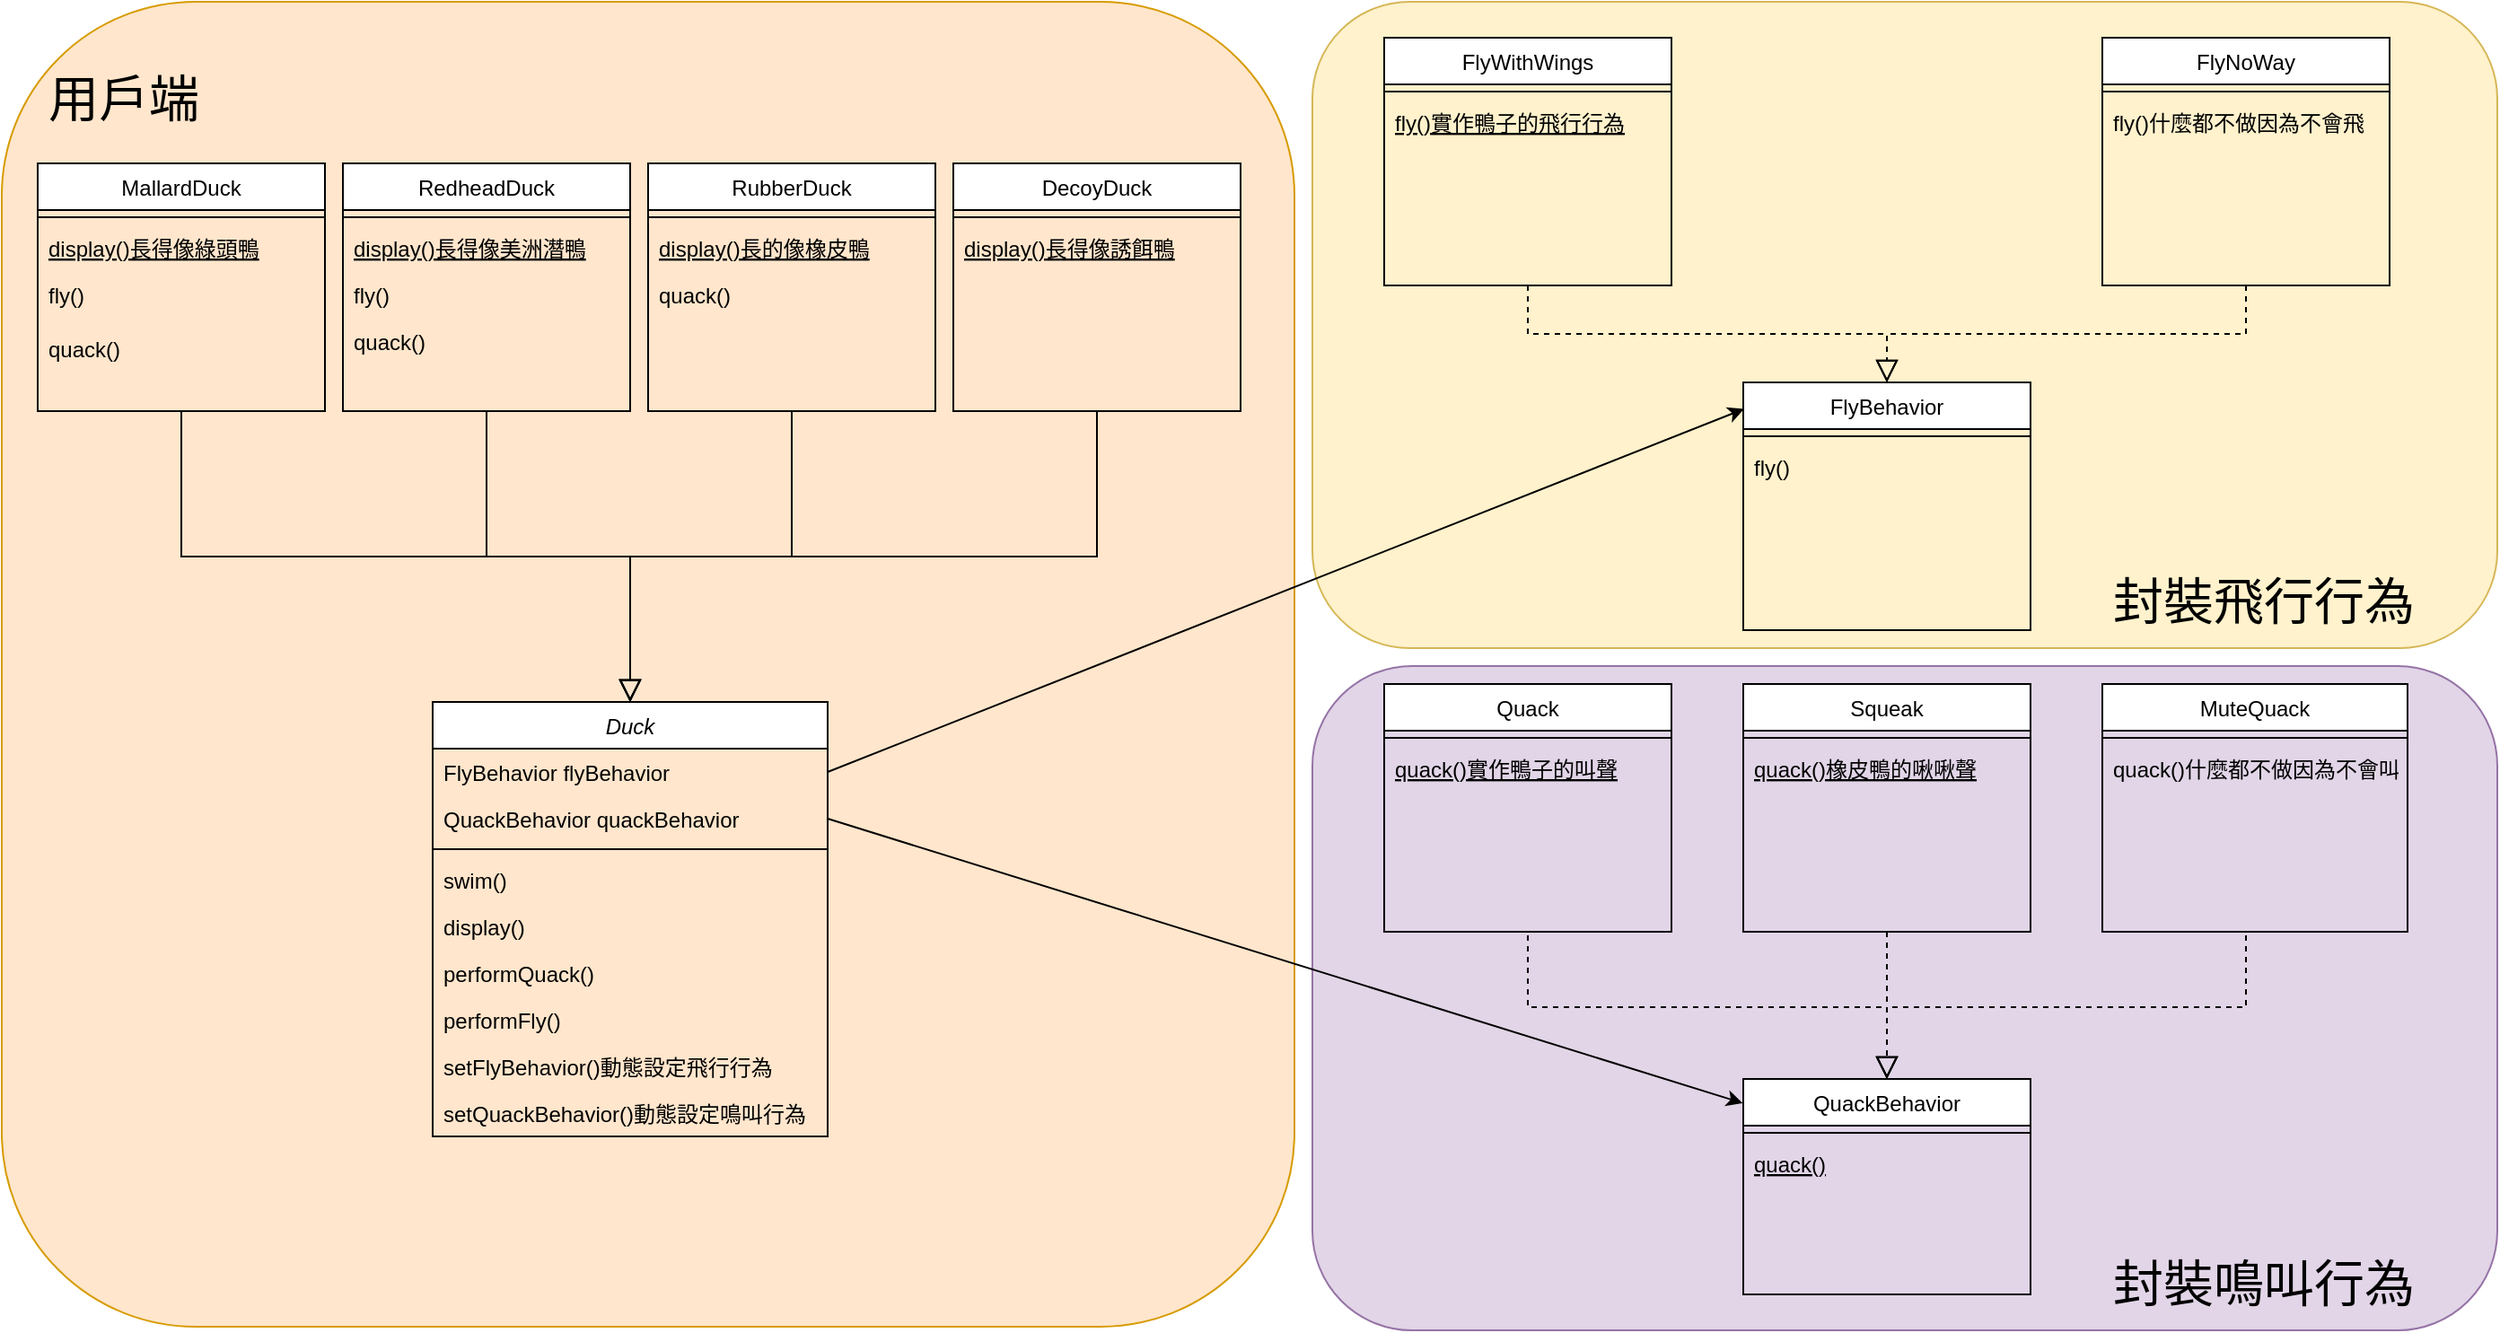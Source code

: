 <mxfile version="23.1.6" type="device">
  <diagram id="C5RBs43oDa-KdzZeNtuy" name="Page-1">
    <mxGraphModel dx="1803" dy="955" grid="1" gridSize="10" guides="1" tooltips="1" connect="1" arrows="1" fold="1" page="1" pageScale="1" pageWidth="1600" pageHeight="900" math="0" shadow="0">
      <root>
        <mxCell id="WIyWlLk6GJQsqaUBKTNV-0" />
        <mxCell id="WIyWlLk6GJQsqaUBKTNV-1" parent="WIyWlLk6GJQsqaUBKTNV-0" />
        <mxCell id="3qKcGCwRZWKLcZivjiLH-78" value="" style="rounded=1;whiteSpace=wrap;html=1;fillColor=#e1d5e7;strokeColor=#9673a6;" vertex="1" parent="WIyWlLk6GJQsqaUBKTNV-1">
          <mxGeometry x="740" y="470" width="660" height="370" as="geometry" />
        </mxCell>
        <mxCell id="3qKcGCwRZWKLcZivjiLH-77" value="" style="rounded=1;whiteSpace=wrap;html=1;fillColor=#fff2cc;strokeColor=#d6b656;" vertex="1" parent="WIyWlLk6GJQsqaUBKTNV-1">
          <mxGeometry x="740" y="100" width="660" height="360" as="geometry" />
        </mxCell>
        <mxCell id="3qKcGCwRZWKLcZivjiLH-76" value="" style="rounded=1;whiteSpace=wrap;html=1;fillColor=#ffe6cc;strokeColor=#d79b00;" vertex="1" parent="WIyWlLk6GJQsqaUBKTNV-1">
          <mxGeometry x="10" y="100" width="720" height="738" as="geometry" />
        </mxCell>
        <mxCell id="zkfFHV4jXpPFQw0GAbJ--0" value="Duck" style="swimlane;fontStyle=2;align=center;verticalAlign=top;childLayout=stackLayout;horizontal=1;startSize=26;horizontalStack=0;resizeParent=1;resizeLast=0;collapsible=1;marginBottom=0;rounded=0;shadow=0;strokeWidth=1;labelBackgroundColor=none;" parent="WIyWlLk6GJQsqaUBKTNV-1" vertex="1">
          <mxGeometry x="250" y="490" width="220" height="242" as="geometry">
            <mxRectangle x="230" y="140" width="160" height="26" as="alternateBounds" />
          </mxGeometry>
        </mxCell>
        <mxCell id="zkfFHV4jXpPFQw0GAbJ--2" value="FlyBehavior flyBehavior" style="text;align=left;verticalAlign=top;spacingLeft=4;spacingRight=4;overflow=hidden;rotatable=0;points=[[0,0.5],[1,0.5]];portConstraint=eastwest;rounded=0;shadow=0;html=0;labelBackgroundColor=none;" parent="zkfFHV4jXpPFQw0GAbJ--0" vertex="1">
          <mxGeometry y="26" width="220" height="26" as="geometry" />
        </mxCell>
        <mxCell id="zkfFHV4jXpPFQw0GAbJ--3" value="QuackBehavior quackBehavior" style="text;align=left;verticalAlign=top;spacingLeft=4;spacingRight=4;overflow=hidden;rotatable=0;points=[[0,0.5],[1,0.5]];portConstraint=eastwest;rounded=0;shadow=0;html=0;labelBackgroundColor=none;" parent="zkfFHV4jXpPFQw0GAbJ--0" vertex="1">
          <mxGeometry y="52" width="220" height="26" as="geometry" />
        </mxCell>
        <mxCell id="zkfFHV4jXpPFQw0GAbJ--4" value="" style="line;html=1;strokeWidth=1;align=left;verticalAlign=middle;spacingTop=-1;spacingLeft=3;spacingRight=3;rotatable=0;labelPosition=right;points=[];portConstraint=eastwest;labelBackgroundColor=none;" parent="zkfFHV4jXpPFQw0GAbJ--0" vertex="1">
          <mxGeometry y="78" width="220" height="8" as="geometry" />
        </mxCell>
        <mxCell id="zkfFHV4jXpPFQw0GAbJ--5" value="swim()" style="text;align=left;verticalAlign=top;spacingLeft=4;spacingRight=4;overflow=hidden;rotatable=0;points=[[0,0.5],[1,0.5]];portConstraint=eastwest;labelBackgroundColor=none;" parent="zkfFHV4jXpPFQw0GAbJ--0" vertex="1">
          <mxGeometry y="86" width="220" height="26" as="geometry" />
        </mxCell>
        <mxCell id="3qKcGCwRZWKLcZivjiLH-82" value="display()" style="text;align=left;verticalAlign=top;spacingLeft=4;spacingRight=4;overflow=hidden;rotatable=0;points=[[0,0.5],[1,0.5]];portConstraint=eastwest;labelBackgroundColor=none;" vertex="1" parent="zkfFHV4jXpPFQw0GAbJ--0">
          <mxGeometry y="112" width="220" height="26" as="geometry" />
        </mxCell>
        <mxCell id="3qKcGCwRZWKLcZivjiLH-83" value="performQuack()" style="text;align=left;verticalAlign=top;spacingLeft=4;spacingRight=4;overflow=hidden;rotatable=0;points=[[0,0.5],[1,0.5]];portConstraint=eastwest;labelBackgroundColor=none;" vertex="1" parent="zkfFHV4jXpPFQw0GAbJ--0">
          <mxGeometry y="138" width="220" height="26" as="geometry" />
        </mxCell>
        <mxCell id="3qKcGCwRZWKLcZivjiLH-81" value="performFly()" style="text;align=left;verticalAlign=top;spacingLeft=4;spacingRight=4;overflow=hidden;rotatable=0;points=[[0,0.5],[1,0.5]];portConstraint=eastwest;labelBackgroundColor=none;" vertex="1" parent="zkfFHV4jXpPFQw0GAbJ--0">
          <mxGeometry y="164" width="220" height="26" as="geometry" />
        </mxCell>
        <mxCell id="3qKcGCwRZWKLcZivjiLH-84" value="setFlyBehavior()動態設定飛行行為" style="text;align=left;verticalAlign=top;spacingLeft=4;spacingRight=4;overflow=hidden;rotatable=0;points=[[0,0.5],[1,0.5]];portConstraint=eastwest;labelBackgroundColor=none;" vertex="1" parent="zkfFHV4jXpPFQw0GAbJ--0">
          <mxGeometry y="190" width="220" height="26" as="geometry" />
        </mxCell>
        <mxCell id="3qKcGCwRZWKLcZivjiLH-80" value="setQuackBehavior()動態設定鳴叫行為" style="text;align=left;verticalAlign=top;spacingLeft=4;spacingRight=4;overflow=hidden;rotatable=0;points=[[0,0.5],[1,0.5]];portConstraint=eastwest;labelBackgroundColor=none;" vertex="1" parent="zkfFHV4jXpPFQw0GAbJ--0">
          <mxGeometry y="216" width="220" height="26" as="geometry" />
        </mxCell>
        <mxCell id="zkfFHV4jXpPFQw0GAbJ--6" value="MallardDuck" style="swimlane;fontStyle=0;align=center;verticalAlign=top;childLayout=stackLayout;horizontal=1;startSize=26;horizontalStack=0;resizeParent=1;resizeLast=0;collapsible=1;marginBottom=0;rounded=0;shadow=0;strokeWidth=1;labelBackgroundColor=none;" parent="WIyWlLk6GJQsqaUBKTNV-1" vertex="1">
          <mxGeometry x="30" y="190" width="160" height="138" as="geometry">
            <mxRectangle x="130" y="380" width="160" height="26" as="alternateBounds" />
          </mxGeometry>
        </mxCell>
        <mxCell id="zkfFHV4jXpPFQw0GAbJ--9" value="" style="line;html=1;strokeWidth=1;align=left;verticalAlign=middle;spacingTop=-1;spacingLeft=3;spacingRight=3;rotatable=0;labelPosition=right;points=[];portConstraint=eastwest;labelBackgroundColor=none;" parent="zkfFHV4jXpPFQw0GAbJ--6" vertex="1">
          <mxGeometry y="26" width="160" height="8" as="geometry" />
        </mxCell>
        <mxCell id="zkfFHV4jXpPFQw0GAbJ--10" value="display()長得像綠頭鴨" style="text;align=left;verticalAlign=top;spacingLeft=4;spacingRight=4;overflow=hidden;rotatable=0;points=[[0,0.5],[1,0.5]];portConstraint=eastwest;fontStyle=4;labelBackgroundColor=none;" parent="zkfFHV4jXpPFQw0GAbJ--6" vertex="1">
          <mxGeometry y="34" width="160" height="26" as="geometry" />
        </mxCell>
        <mxCell id="zkfFHV4jXpPFQw0GAbJ--11" value="fly()" style="text;align=left;verticalAlign=top;spacingLeft=4;spacingRight=4;overflow=hidden;rotatable=0;points=[[0,0.5],[1,0.5]];portConstraint=eastwest;labelBackgroundColor=none;" parent="zkfFHV4jXpPFQw0GAbJ--6" vertex="1">
          <mxGeometry y="60" width="160" height="30" as="geometry" />
        </mxCell>
        <mxCell id="3qKcGCwRZWKLcZivjiLH-85" value="quack()" style="text;align=left;verticalAlign=top;spacingLeft=4;spacingRight=4;overflow=hidden;rotatable=0;points=[[0,0.5],[1,0.5]];portConstraint=eastwest;labelBackgroundColor=none;" vertex="1" parent="zkfFHV4jXpPFQw0GAbJ--6">
          <mxGeometry y="90" width="160" height="30" as="geometry" />
        </mxCell>
        <mxCell id="zkfFHV4jXpPFQw0GAbJ--12" value="" style="endArrow=block;endSize=10;endFill=0;shadow=0;strokeWidth=1;rounded=0;edgeStyle=elbowEdgeStyle;elbow=vertical;labelBackgroundColor=none;fontColor=default;" parent="WIyWlLk6GJQsqaUBKTNV-1" source="zkfFHV4jXpPFQw0GAbJ--6" edge="1">
          <mxGeometry width="160" relative="1" as="geometry">
            <mxPoint x="200" y="203" as="sourcePoint" />
            <mxPoint x="360" y="490" as="targetPoint" />
          </mxGeometry>
        </mxCell>
        <mxCell id="3qKcGCwRZWKLcZivjiLH-1" value="RedheadDuck" style="swimlane;fontStyle=0;align=center;verticalAlign=top;childLayout=stackLayout;horizontal=1;startSize=26;horizontalStack=0;resizeParent=1;resizeLast=0;collapsible=1;marginBottom=0;rounded=0;shadow=0;strokeWidth=1;labelBackgroundColor=none;" vertex="1" parent="WIyWlLk6GJQsqaUBKTNV-1">
          <mxGeometry x="200" y="190" width="160" height="138" as="geometry">
            <mxRectangle x="130" y="380" width="160" height="26" as="alternateBounds" />
          </mxGeometry>
        </mxCell>
        <mxCell id="3qKcGCwRZWKLcZivjiLH-4" value="" style="line;html=1;strokeWidth=1;align=left;verticalAlign=middle;spacingTop=-1;spacingLeft=3;spacingRight=3;rotatable=0;labelPosition=right;points=[];portConstraint=eastwest;labelBackgroundColor=none;" vertex="1" parent="3qKcGCwRZWKLcZivjiLH-1">
          <mxGeometry y="26" width="160" height="8" as="geometry" />
        </mxCell>
        <mxCell id="3qKcGCwRZWKLcZivjiLH-5" value="display()長得像美洲潛鴨" style="text;align=left;verticalAlign=top;spacingLeft=4;spacingRight=4;overflow=hidden;rotatable=0;points=[[0,0.5],[1,0.5]];portConstraint=eastwest;fontStyle=4;labelBackgroundColor=none;" vertex="1" parent="3qKcGCwRZWKLcZivjiLH-1">
          <mxGeometry y="34" width="160" height="26" as="geometry" />
        </mxCell>
        <mxCell id="3qKcGCwRZWKLcZivjiLH-6" value="fly()" style="text;align=left;verticalAlign=top;spacingLeft=4;spacingRight=4;overflow=hidden;rotatable=0;points=[[0,0.5],[1,0.5]];portConstraint=eastwest;labelBackgroundColor=none;" vertex="1" parent="3qKcGCwRZWKLcZivjiLH-1">
          <mxGeometry y="60" width="160" height="26" as="geometry" />
        </mxCell>
        <mxCell id="3qKcGCwRZWKLcZivjiLH-86" value="quack()" style="text;align=left;verticalAlign=top;spacingLeft=4;spacingRight=4;overflow=hidden;rotatable=0;points=[[0,0.5],[1,0.5]];portConstraint=eastwest;labelBackgroundColor=none;" vertex="1" parent="3qKcGCwRZWKLcZivjiLH-1">
          <mxGeometry y="86" width="160" height="26" as="geometry" />
        </mxCell>
        <mxCell id="3qKcGCwRZWKLcZivjiLH-7" value="RubberDuck" style="swimlane;fontStyle=0;align=center;verticalAlign=top;childLayout=stackLayout;horizontal=1;startSize=26;horizontalStack=0;resizeParent=1;resizeLast=0;collapsible=1;marginBottom=0;rounded=0;shadow=0;strokeWidth=1;labelBackgroundColor=none;" vertex="1" parent="WIyWlLk6GJQsqaUBKTNV-1">
          <mxGeometry x="370" y="190" width="160" height="138" as="geometry">
            <mxRectangle x="130" y="380" width="160" height="26" as="alternateBounds" />
          </mxGeometry>
        </mxCell>
        <mxCell id="3qKcGCwRZWKLcZivjiLH-10" value="" style="line;html=1;strokeWidth=1;align=left;verticalAlign=middle;spacingTop=-1;spacingLeft=3;spacingRight=3;rotatable=0;labelPosition=right;points=[];portConstraint=eastwest;labelBackgroundColor=none;" vertex="1" parent="3qKcGCwRZWKLcZivjiLH-7">
          <mxGeometry y="26" width="160" height="8" as="geometry" />
        </mxCell>
        <mxCell id="3qKcGCwRZWKLcZivjiLH-11" value="display()長的像橡皮鴨" style="text;align=left;verticalAlign=top;spacingLeft=4;spacingRight=4;overflow=hidden;rotatable=0;points=[[0,0.5],[1,0.5]];portConstraint=eastwest;fontStyle=4;labelBackgroundColor=none;" vertex="1" parent="3qKcGCwRZWKLcZivjiLH-7">
          <mxGeometry y="34" width="160" height="26" as="geometry" />
        </mxCell>
        <mxCell id="3qKcGCwRZWKLcZivjiLH-12" value="quack()" style="text;align=left;verticalAlign=top;spacingLeft=4;spacingRight=4;overflow=hidden;rotatable=0;points=[[0,0.5],[1,0.5]];portConstraint=eastwest;labelBackgroundColor=none;" vertex="1" parent="3qKcGCwRZWKLcZivjiLH-7">
          <mxGeometry y="60" width="160" height="26" as="geometry" />
        </mxCell>
        <mxCell id="3qKcGCwRZWKLcZivjiLH-13" value="DecoyDuck" style="swimlane;fontStyle=0;align=center;verticalAlign=top;childLayout=stackLayout;horizontal=1;startSize=26;horizontalStack=0;resizeParent=1;resizeLast=0;collapsible=1;marginBottom=0;rounded=0;shadow=0;strokeWidth=1;labelBackgroundColor=none;" vertex="1" parent="WIyWlLk6GJQsqaUBKTNV-1">
          <mxGeometry x="540" y="190" width="160" height="138" as="geometry">
            <mxRectangle x="130" y="380" width="160" height="26" as="alternateBounds" />
          </mxGeometry>
        </mxCell>
        <mxCell id="3qKcGCwRZWKLcZivjiLH-16" value="" style="line;html=1;strokeWidth=1;align=left;verticalAlign=middle;spacingTop=-1;spacingLeft=3;spacingRight=3;rotatable=0;labelPosition=right;points=[];portConstraint=eastwest;labelBackgroundColor=none;" vertex="1" parent="3qKcGCwRZWKLcZivjiLH-13">
          <mxGeometry y="26" width="160" height="8" as="geometry" />
        </mxCell>
        <mxCell id="3qKcGCwRZWKLcZivjiLH-17" value="display()長得像誘餌鴨" style="text;align=left;verticalAlign=top;spacingLeft=4;spacingRight=4;overflow=hidden;rotatable=0;points=[[0,0.5],[1,0.5]];portConstraint=eastwest;fontStyle=4;labelBackgroundColor=none;" vertex="1" parent="3qKcGCwRZWKLcZivjiLH-13">
          <mxGeometry y="34" width="160" height="26" as="geometry" />
        </mxCell>
        <mxCell id="3qKcGCwRZWKLcZivjiLH-19" value="Squeak" style="swimlane;fontStyle=0;align=center;verticalAlign=top;childLayout=stackLayout;horizontal=1;startSize=26;horizontalStack=0;resizeParent=1;resizeLast=0;collapsible=1;marginBottom=0;rounded=0;shadow=0;strokeWidth=1;labelBackgroundColor=none;" vertex="1" parent="WIyWlLk6GJQsqaUBKTNV-1">
          <mxGeometry x="980" y="480" width="160" height="138" as="geometry">
            <mxRectangle x="130" y="380" width="160" height="26" as="alternateBounds" />
          </mxGeometry>
        </mxCell>
        <mxCell id="3qKcGCwRZWKLcZivjiLH-22" value="" style="line;html=1;strokeWidth=1;align=left;verticalAlign=middle;spacingTop=-1;spacingLeft=3;spacingRight=3;rotatable=0;labelPosition=right;points=[];portConstraint=eastwest;labelBackgroundColor=none;" vertex="1" parent="3qKcGCwRZWKLcZivjiLH-19">
          <mxGeometry y="26" width="160" height="8" as="geometry" />
        </mxCell>
        <mxCell id="3qKcGCwRZWKLcZivjiLH-23" value="quack()橡皮鴨的啾啾聲" style="text;align=left;verticalAlign=top;spacingLeft=4;spacingRight=4;overflow=hidden;rotatable=0;points=[[0,0.5],[1,0.5]];portConstraint=eastwest;fontStyle=4;labelBackgroundColor=none;" vertex="1" parent="3qKcGCwRZWKLcZivjiLH-19">
          <mxGeometry y="34" width="160" height="26" as="geometry" />
        </mxCell>
        <mxCell id="3qKcGCwRZWKLcZivjiLH-25" value="FlyWithWings" style="swimlane;fontStyle=0;align=center;verticalAlign=top;childLayout=stackLayout;horizontal=1;startSize=26;horizontalStack=0;resizeParent=1;resizeLast=0;collapsible=1;marginBottom=0;rounded=0;shadow=0;strokeWidth=1;labelBackgroundColor=none;" vertex="1" parent="WIyWlLk6GJQsqaUBKTNV-1">
          <mxGeometry x="780" y="120" width="160" height="138" as="geometry">
            <mxRectangle x="130" y="380" width="160" height="26" as="alternateBounds" />
          </mxGeometry>
        </mxCell>
        <mxCell id="3qKcGCwRZWKLcZivjiLH-28" value="" style="line;html=1;strokeWidth=1;align=left;verticalAlign=middle;spacingTop=-1;spacingLeft=3;spacingRight=3;rotatable=0;labelPosition=right;points=[];portConstraint=eastwest;labelBackgroundColor=none;" vertex="1" parent="3qKcGCwRZWKLcZivjiLH-25">
          <mxGeometry y="26" width="160" height="8" as="geometry" />
        </mxCell>
        <mxCell id="3qKcGCwRZWKLcZivjiLH-29" value="fly()實作鴨子的飛行行為" style="text;align=left;verticalAlign=top;spacingLeft=4;spacingRight=4;overflow=hidden;rotatable=0;points=[[0,0.5],[1,0.5]];portConstraint=eastwest;fontStyle=4;labelBackgroundColor=none;" vertex="1" parent="3qKcGCwRZWKLcZivjiLH-25">
          <mxGeometry y="34" width="160" height="26" as="geometry" />
        </mxCell>
        <mxCell id="3qKcGCwRZWKLcZivjiLH-31" value="FlyNoWay" style="swimlane;fontStyle=0;align=center;verticalAlign=top;childLayout=stackLayout;horizontal=1;startSize=26;horizontalStack=0;resizeParent=1;resizeLast=0;collapsible=1;marginBottom=0;rounded=0;shadow=0;strokeWidth=1;labelBackgroundColor=none;" vertex="1" parent="WIyWlLk6GJQsqaUBKTNV-1">
          <mxGeometry x="1180" y="120" width="160" height="138" as="geometry">
            <mxRectangle x="130" y="380" width="160" height="26" as="alternateBounds" />
          </mxGeometry>
        </mxCell>
        <mxCell id="3qKcGCwRZWKLcZivjiLH-34" value="" style="line;html=1;strokeWidth=1;align=left;verticalAlign=middle;spacingTop=-1;spacingLeft=3;spacingRight=3;rotatable=0;labelPosition=right;points=[];portConstraint=eastwest;labelBackgroundColor=none;" vertex="1" parent="3qKcGCwRZWKLcZivjiLH-31">
          <mxGeometry y="26" width="160" height="8" as="geometry" />
        </mxCell>
        <mxCell id="3qKcGCwRZWKLcZivjiLH-36" value="fly()什麼都不做因為不會飛" style="text;align=left;verticalAlign=top;spacingLeft=4;spacingRight=4;overflow=hidden;rotatable=0;points=[[0,0.5],[1,0.5]];portConstraint=eastwest;labelBackgroundColor=none;" vertex="1" parent="3qKcGCwRZWKLcZivjiLH-31">
          <mxGeometry y="34" width="160" height="26" as="geometry" />
        </mxCell>
        <mxCell id="3qKcGCwRZWKLcZivjiLH-37" value="Quack" style="swimlane;fontStyle=0;align=center;verticalAlign=top;childLayout=stackLayout;horizontal=1;startSize=26;horizontalStack=0;resizeParent=1;resizeLast=0;collapsible=1;marginBottom=0;rounded=0;shadow=0;strokeWidth=1;labelBackgroundColor=none;" vertex="1" parent="WIyWlLk6GJQsqaUBKTNV-1">
          <mxGeometry x="780" y="480" width="160" height="138" as="geometry">
            <mxRectangle x="130" y="380" width="160" height="26" as="alternateBounds" />
          </mxGeometry>
        </mxCell>
        <mxCell id="3qKcGCwRZWKLcZivjiLH-40" value="" style="line;html=1;strokeWidth=1;align=left;verticalAlign=middle;spacingTop=-1;spacingLeft=3;spacingRight=3;rotatable=0;labelPosition=right;points=[];portConstraint=eastwest;labelBackgroundColor=none;" vertex="1" parent="3qKcGCwRZWKLcZivjiLH-37">
          <mxGeometry y="26" width="160" height="8" as="geometry" />
        </mxCell>
        <mxCell id="3qKcGCwRZWKLcZivjiLH-41" value="quack()實作鴨子的叫聲" style="text;align=left;verticalAlign=top;spacingLeft=4;spacingRight=4;overflow=hidden;rotatable=0;points=[[0,0.5],[1,0.5]];portConstraint=eastwest;fontStyle=4;labelBackgroundColor=none;" vertex="1" parent="3qKcGCwRZWKLcZivjiLH-37">
          <mxGeometry y="34" width="160" height="26" as="geometry" />
        </mxCell>
        <mxCell id="3qKcGCwRZWKLcZivjiLH-43" value="FlyBehavior" style="swimlane;fontStyle=0;align=center;verticalAlign=top;childLayout=stackLayout;horizontal=1;startSize=26;horizontalStack=0;resizeParent=1;resizeLast=0;collapsible=1;marginBottom=0;rounded=0;shadow=0;strokeWidth=1;labelBackgroundColor=none;" vertex="1" parent="WIyWlLk6GJQsqaUBKTNV-1">
          <mxGeometry x="980" y="312" width="160" height="138" as="geometry">
            <mxRectangle x="130" y="380" width="160" height="26" as="alternateBounds" />
          </mxGeometry>
        </mxCell>
        <mxCell id="3qKcGCwRZWKLcZivjiLH-46" value="" style="line;html=1;strokeWidth=1;align=left;verticalAlign=middle;spacingTop=-1;spacingLeft=3;spacingRight=3;rotatable=0;labelPosition=right;points=[];portConstraint=eastwest;labelBackgroundColor=none;" vertex="1" parent="3qKcGCwRZWKLcZivjiLH-43">
          <mxGeometry y="26" width="160" height="8" as="geometry" />
        </mxCell>
        <mxCell id="3qKcGCwRZWKLcZivjiLH-48" value="fly()" style="text;align=left;verticalAlign=top;spacingLeft=4;spacingRight=4;overflow=hidden;rotatable=0;points=[[0,0.5],[1,0.5]];portConstraint=eastwest;labelBackgroundColor=none;" vertex="1" parent="3qKcGCwRZWKLcZivjiLH-43">
          <mxGeometry y="34" width="160" height="26" as="geometry" />
        </mxCell>
        <mxCell id="3qKcGCwRZWKLcZivjiLH-49" value="QuackBehavior" style="swimlane;fontStyle=0;align=center;verticalAlign=top;childLayout=stackLayout;horizontal=1;startSize=26;horizontalStack=0;resizeParent=1;resizeLast=0;collapsible=1;marginBottom=0;rounded=0;shadow=0;strokeWidth=1;labelBackgroundColor=none;" vertex="1" parent="WIyWlLk6GJQsqaUBKTNV-1">
          <mxGeometry x="980" y="700" width="160" height="120" as="geometry">
            <mxRectangle x="130" y="380" width="160" height="26" as="alternateBounds" />
          </mxGeometry>
        </mxCell>
        <mxCell id="3qKcGCwRZWKLcZivjiLH-52" value="" style="line;html=1;strokeWidth=1;align=left;verticalAlign=middle;spacingTop=-1;spacingLeft=3;spacingRight=3;rotatable=0;labelPosition=right;points=[];portConstraint=eastwest;labelBackgroundColor=none;" vertex="1" parent="3qKcGCwRZWKLcZivjiLH-49">
          <mxGeometry y="26" width="160" height="8" as="geometry" />
        </mxCell>
        <mxCell id="3qKcGCwRZWKLcZivjiLH-53" value="quack()" style="text;align=left;verticalAlign=top;spacingLeft=4;spacingRight=4;overflow=hidden;rotatable=0;points=[[0,0.5],[1,0.5]];portConstraint=eastwest;fontStyle=4;labelBackgroundColor=none;" vertex="1" parent="3qKcGCwRZWKLcZivjiLH-49">
          <mxGeometry y="34" width="160" height="26" as="geometry" />
        </mxCell>
        <mxCell id="3qKcGCwRZWKLcZivjiLH-55" value="MuteQuack" style="swimlane;fontStyle=0;align=center;verticalAlign=top;childLayout=stackLayout;horizontal=1;startSize=26;horizontalStack=0;resizeParent=1;resizeLast=0;collapsible=1;marginBottom=0;rounded=0;shadow=0;strokeWidth=1;labelBackgroundColor=none;" vertex="1" parent="WIyWlLk6GJQsqaUBKTNV-1">
          <mxGeometry x="1180" y="480" width="170" height="138" as="geometry">
            <mxRectangle x="130" y="380" width="160" height="26" as="alternateBounds" />
          </mxGeometry>
        </mxCell>
        <mxCell id="3qKcGCwRZWKLcZivjiLH-58" value="" style="line;html=1;strokeWidth=1;align=left;verticalAlign=middle;spacingTop=-1;spacingLeft=3;spacingRight=3;rotatable=0;labelPosition=right;points=[];portConstraint=eastwest;labelBackgroundColor=none;" vertex="1" parent="3qKcGCwRZWKLcZivjiLH-55">
          <mxGeometry y="26" width="170" height="8" as="geometry" />
        </mxCell>
        <mxCell id="3qKcGCwRZWKLcZivjiLH-60" value="quack()什麼都不做因為不會叫" style="text;align=left;verticalAlign=top;spacingLeft=4;spacingRight=4;overflow=hidden;rotatable=0;points=[[0,0.5],[1,0.5]];portConstraint=eastwest;labelBackgroundColor=none;" vertex="1" parent="3qKcGCwRZWKLcZivjiLH-55">
          <mxGeometry y="34" width="170" height="26" as="geometry" />
        </mxCell>
        <mxCell id="3qKcGCwRZWKLcZivjiLH-61" value="" style="endArrow=block;endSize=10;endFill=0;shadow=0;strokeWidth=1;rounded=0;edgeStyle=elbowEdgeStyle;elbow=vertical;labelBackgroundColor=none;fontColor=default;exitX=0.5;exitY=1;exitDx=0;exitDy=0;" edge="1" parent="WIyWlLk6GJQsqaUBKTNV-1" source="3qKcGCwRZWKLcZivjiLH-1">
          <mxGeometry width="160" relative="1" as="geometry">
            <mxPoint x="120" y="338" as="sourcePoint" />
            <mxPoint x="360" y="490" as="targetPoint" />
          </mxGeometry>
        </mxCell>
        <mxCell id="3qKcGCwRZWKLcZivjiLH-62" value="" style="endArrow=block;endSize=10;endFill=0;shadow=0;strokeWidth=1;rounded=0;edgeStyle=elbowEdgeStyle;elbow=vertical;labelBackgroundColor=none;fontColor=default;exitX=0.5;exitY=1;exitDx=0;exitDy=0;" edge="1" parent="WIyWlLk6GJQsqaUBKTNV-1" source="3qKcGCwRZWKLcZivjiLH-7">
          <mxGeometry width="160" relative="1" as="geometry">
            <mxPoint x="130" y="348" as="sourcePoint" />
            <mxPoint x="360" y="490" as="targetPoint" />
          </mxGeometry>
        </mxCell>
        <mxCell id="3qKcGCwRZWKLcZivjiLH-63" value="" style="endArrow=block;endSize=10;endFill=0;shadow=0;strokeWidth=1;rounded=0;edgeStyle=elbowEdgeStyle;elbow=vertical;labelBackgroundColor=none;fontColor=default;exitX=0.5;exitY=1;exitDx=0;exitDy=0;" edge="1" parent="WIyWlLk6GJQsqaUBKTNV-1" source="3qKcGCwRZWKLcZivjiLH-13">
          <mxGeometry width="160" relative="1" as="geometry">
            <mxPoint x="620" y="276.0" as="sourcePoint" />
            <mxPoint x="360" y="490" as="targetPoint" />
          </mxGeometry>
        </mxCell>
        <mxCell id="3qKcGCwRZWKLcZivjiLH-65" value="" style="endArrow=block;endSize=10;endFill=0;shadow=0;strokeWidth=1;rounded=0;edgeStyle=elbowEdgeStyle;elbow=vertical;dashed=1;entryX=0.5;entryY=0;entryDx=0;entryDy=0;labelBackgroundColor=none;fontColor=default;exitX=0.5;exitY=1;exitDx=0;exitDy=0;" edge="1" parent="WIyWlLk6GJQsqaUBKTNV-1" source="3qKcGCwRZWKLcZivjiLH-25" target="3qKcGCwRZWKLcZivjiLH-43">
          <mxGeometry width="160" relative="1" as="geometry">
            <mxPoint x="860" y="206.0" as="sourcePoint" />
            <mxPoint x="1090" y="420" as="targetPoint" />
          </mxGeometry>
        </mxCell>
        <mxCell id="3qKcGCwRZWKLcZivjiLH-66" value="" style="endArrow=block;endSize=10;endFill=0;shadow=0;strokeWidth=1;rounded=0;edgeStyle=elbowEdgeStyle;elbow=vertical;dashed=1;labelBackgroundColor=none;fontColor=default;exitX=0.5;exitY=1;exitDx=0;exitDy=0;" edge="1" parent="WIyWlLk6GJQsqaUBKTNV-1" source="3qKcGCwRZWKLcZivjiLH-31" target="3qKcGCwRZWKLcZivjiLH-43">
          <mxGeometry width="160" relative="1" as="geometry">
            <mxPoint x="850" y="268" as="sourcePoint" />
            <mxPoint x="1060" y="310" as="targetPoint" />
          </mxGeometry>
        </mxCell>
        <mxCell id="3qKcGCwRZWKLcZivjiLH-67" value="" style="endArrow=block;endSize=10;endFill=0;shadow=0;strokeWidth=1;rounded=0;edgeStyle=elbowEdgeStyle;elbow=vertical;dashed=1;labelBackgroundColor=none;fontColor=default;" edge="1" parent="WIyWlLk6GJQsqaUBKTNV-1" target="3qKcGCwRZWKLcZivjiLH-49">
          <mxGeometry width="160" relative="1" as="geometry">
            <mxPoint x="1260" y="620" as="sourcePoint" />
            <mxPoint x="1060" y="682" as="targetPoint" />
          </mxGeometry>
        </mxCell>
        <mxCell id="3qKcGCwRZWKLcZivjiLH-68" value="" style="endArrow=block;endSize=10;endFill=0;shadow=0;strokeWidth=1;rounded=0;edgeStyle=elbowEdgeStyle;elbow=vertical;dashed=1;labelBackgroundColor=none;fontColor=default;" edge="1" parent="WIyWlLk6GJQsqaUBKTNV-1">
          <mxGeometry width="160" relative="1" as="geometry">
            <mxPoint x="1060" y="618.0" as="sourcePoint" />
            <mxPoint x="1060" y="700" as="targetPoint" />
          </mxGeometry>
        </mxCell>
        <mxCell id="3qKcGCwRZWKLcZivjiLH-69" value="" style="endArrow=block;endSize=10;endFill=0;shadow=0;strokeWidth=1;rounded=0;edgeStyle=elbowEdgeStyle;elbow=vertical;dashed=1;labelBackgroundColor=none;fontColor=default;" edge="1" parent="WIyWlLk6GJQsqaUBKTNV-1" target="3qKcGCwRZWKLcZivjiLH-49">
          <mxGeometry width="160" relative="1" as="geometry">
            <mxPoint x="860" y="620" as="sourcePoint" />
            <mxPoint x="1090" y="342" as="targetPoint" />
          </mxGeometry>
        </mxCell>
        <mxCell id="3qKcGCwRZWKLcZivjiLH-70" value="" style="endArrow=classic;html=1;rounded=0;exitX=1;exitY=0.5;exitDx=0;exitDy=0;entryX=0.003;entryY=0.107;entryDx=0;entryDy=0;entryPerimeter=0;labelBackgroundColor=none;fontColor=default;" edge="1" parent="WIyWlLk6GJQsqaUBKTNV-1" source="zkfFHV4jXpPFQw0GAbJ--2" target="3qKcGCwRZWKLcZivjiLH-43">
          <mxGeometry width="50" height="50" relative="1" as="geometry">
            <mxPoint x="580" y="530" as="sourcePoint" />
            <mxPoint x="630" y="480" as="targetPoint" />
          </mxGeometry>
        </mxCell>
        <mxCell id="3qKcGCwRZWKLcZivjiLH-72" value="" style="endArrow=classic;html=1;rounded=0;entryX=-0.002;entryY=0.112;entryDx=0;entryDy=0;entryPerimeter=0;labelBackgroundColor=none;fontColor=default;exitX=1;exitY=0.5;exitDx=0;exitDy=0;" edge="1" parent="WIyWlLk6GJQsqaUBKTNV-1" source="zkfFHV4jXpPFQw0GAbJ--3" target="3qKcGCwRZWKLcZivjiLH-49">
          <mxGeometry width="50" height="50" relative="1" as="geometry">
            <mxPoint x="460" y="539" as="sourcePoint" />
            <mxPoint x="990" y="337" as="targetPoint" />
          </mxGeometry>
        </mxCell>
        <mxCell id="3qKcGCwRZWKLcZivjiLH-87" value="用戶端" style="text;align=left;verticalAlign=top;spacingLeft=4;spacingRight=4;overflow=hidden;rotatable=0;points=[[0,0.5],[1,0.5]];portConstraint=eastwest;rounded=0;shadow=0;html=0;labelBackgroundColor=none;fontSize=28;" vertex="1" parent="WIyWlLk6GJQsqaUBKTNV-1">
          <mxGeometry x="30" y="130" width="220" height="40" as="geometry" />
        </mxCell>
        <mxCell id="3qKcGCwRZWKLcZivjiLH-88" value="封裝飛行行為" style="text;align=left;verticalAlign=top;spacingLeft=4;spacingRight=4;overflow=hidden;rotatable=0;points=[[0,0.5],[1,0.5]];portConstraint=eastwest;rounded=0;shadow=0;html=0;labelBackgroundColor=none;fontSize=28;" vertex="1" parent="WIyWlLk6GJQsqaUBKTNV-1">
          <mxGeometry x="1180" y="410" width="220" height="40" as="geometry" />
        </mxCell>
        <mxCell id="3qKcGCwRZWKLcZivjiLH-89" value="封裝鳴叫行為" style="text;align=left;verticalAlign=top;spacingLeft=4;spacingRight=4;overflow=hidden;rotatable=0;points=[[0,0.5],[1,0.5]];portConstraint=eastwest;rounded=0;shadow=0;html=0;labelBackgroundColor=none;fontSize=28;" vertex="1" parent="WIyWlLk6GJQsqaUBKTNV-1">
          <mxGeometry x="1180" y="790" width="220" height="40" as="geometry" />
        </mxCell>
      </root>
    </mxGraphModel>
  </diagram>
</mxfile>
